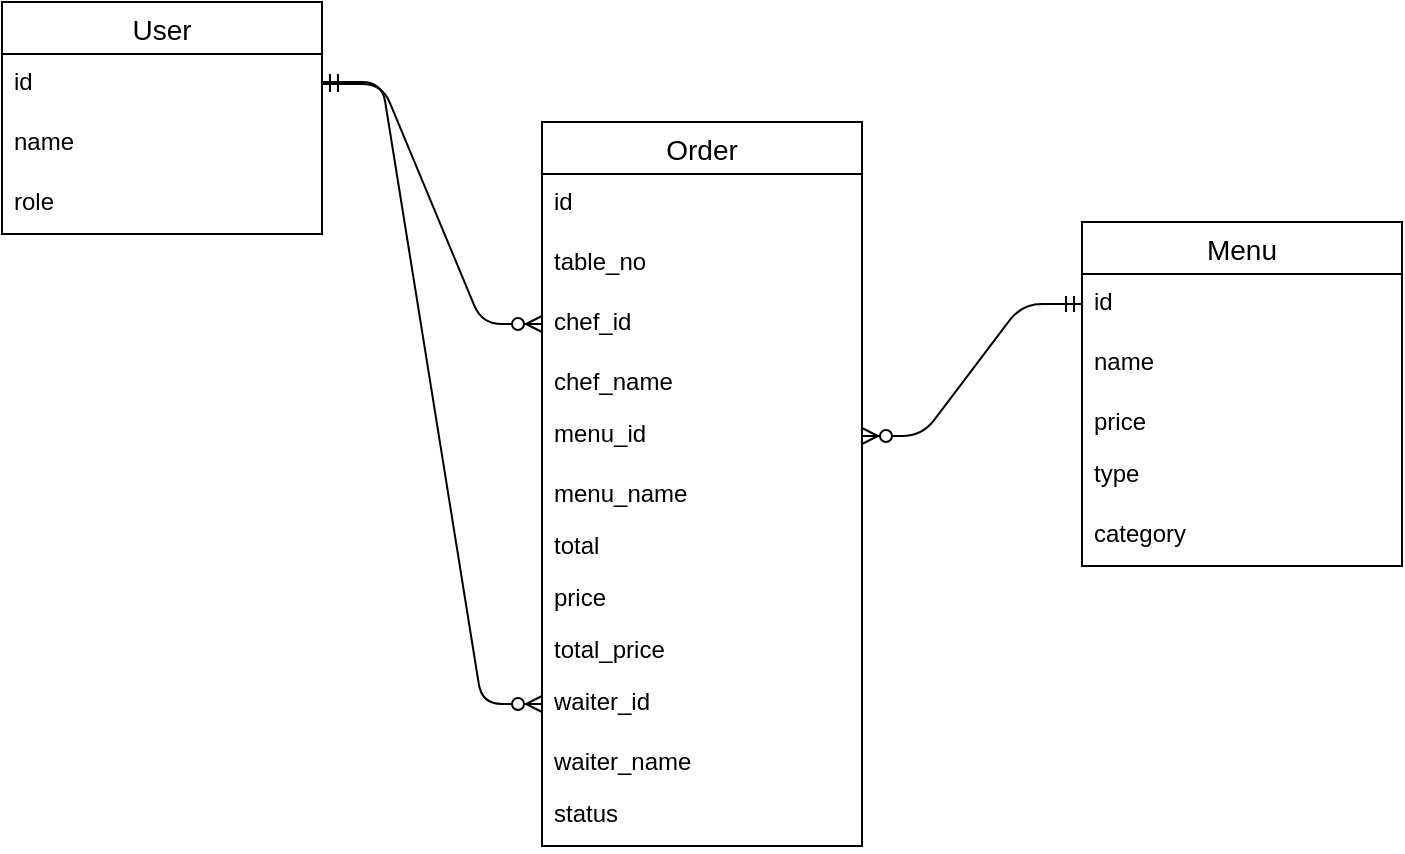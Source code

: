 <mxfile version="14.9.2" type="github" pages="3">
  <diagram id="TpzlO9uX-_jSFxg_mChm" name="ERD">
    <mxGraphModel dx="1038" dy="521" grid="1" gridSize="10" guides="1" tooltips="1" connect="1" arrows="1" fold="1" page="1" pageScale="1" pageWidth="827" pageHeight="1169" math="0" shadow="0">
      <root>
        <mxCell id="0" />
        <mxCell id="1" parent="0" />
        <mxCell id="zTbkuXteLoFAeEGaIJoD-1" value="User" style="swimlane;fontStyle=0;childLayout=stackLayout;horizontal=1;startSize=26;horizontalStack=0;resizeParent=1;resizeParentMax=0;resizeLast=0;collapsible=1;marginBottom=0;align=center;fontSize=14;" parent="1" vertex="1">
          <mxGeometry x="100" y="120" width="160" height="116" as="geometry" />
        </mxCell>
        <mxCell id="zTbkuXteLoFAeEGaIJoD-2" value="id" style="text;strokeColor=none;fillColor=none;spacingLeft=4;spacingRight=4;overflow=hidden;rotatable=0;points=[[0,0.5],[1,0.5]];portConstraint=eastwest;fontSize=12;" parent="zTbkuXteLoFAeEGaIJoD-1" vertex="1">
          <mxGeometry y="26" width="160" height="30" as="geometry" />
        </mxCell>
        <mxCell id="zTbkuXteLoFAeEGaIJoD-3" value="name" style="text;strokeColor=none;fillColor=none;spacingLeft=4;spacingRight=4;overflow=hidden;rotatable=0;points=[[0,0.5],[1,0.5]];portConstraint=eastwest;fontSize=12;" parent="zTbkuXteLoFAeEGaIJoD-1" vertex="1">
          <mxGeometry y="56" width="160" height="30" as="geometry" />
        </mxCell>
        <mxCell id="0XTJzVQdVALu3H4k3FcT-12" value="role" style="text;strokeColor=none;fillColor=none;spacingLeft=4;spacingRight=4;overflow=hidden;rotatable=0;points=[[0,0.5],[1,0.5]];portConstraint=eastwest;fontSize=12;" parent="zTbkuXteLoFAeEGaIJoD-1" vertex="1">
          <mxGeometry y="86" width="160" height="30" as="geometry" />
        </mxCell>
        <mxCell id="0XTJzVQdVALu3H4k3FcT-1" value="Order" style="swimlane;fontStyle=0;childLayout=stackLayout;horizontal=1;startSize=26;horizontalStack=0;resizeParent=1;resizeParentMax=0;resizeLast=0;collapsible=1;marginBottom=0;align=center;fontSize=14;" parent="1" vertex="1">
          <mxGeometry x="370" y="180" width="160" height="362" as="geometry" />
        </mxCell>
        <mxCell id="0XTJzVQdVALu3H4k3FcT-2" value="id" style="text;strokeColor=none;fillColor=none;spacingLeft=4;spacingRight=4;overflow=hidden;rotatable=0;points=[[0,0.5],[1,0.5]];portConstraint=eastwest;fontSize=12;" parent="0XTJzVQdVALu3H4k3FcT-1" vertex="1">
          <mxGeometry y="26" width="160" height="30" as="geometry" />
        </mxCell>
        <mxCell id="0XTJzVQdVALu3H4k3FcT-3" value="table_no" style="text;strokeColor=none;fillColor=none;spacingLeft=4;spacingRight=4;overflow=hidden;rotatable=0;points=[[0,0.5],[1,0.5]];portConstraint=eastwest;fontSize=12;" parent="0XTJzVQdVALu3H4k3FcT-1" vertex="1">
          <mxGeometry y="56" width="160" height="30" as="geometry" />
        </mxCell>
        <mxCell id="0XTJzVQdVALu3H4k3FcT-4" value="chef_id" style="text;strokeColor=none;fillColor=none;spacingLeft=4;spacingRight=4;overflow=hidden;rotatable=0;points=[[0,0.5],[1,0.5]];portConstraint=eastwest;fontSize=12;" parent="0XTJzVQdVALu3H4k3FcT-1" vertex="1">
          <mxGeometry y="86" width="160" height="30" as="geometry" />
        </mxCell>
        <mxCell id="8-E9kKefbuqnloyLFSfG-5" value="chef_name" style="text;strokeColor=none;fillColor=none;align=left;verticalAlign=top;spacingLeft=4;spacingRight=4;overflow=hidden;rotatable=0;points=[[0,0.5],[1,0.5]];portConstraint=eastwest;" vertex="1" parent="0XTJzVQdVALu3H4k3FcT-1">
          <mxGeometry y="116" width="160" height="26" as="geometry" />
        </mxCell>
        <mxCell id="0XTJzVQdVALu3H4k3FcT-16" value="menu_id" style="text;strokeColor=none;fillColor=none;spacingLeft=4;spacingRight=4;overflow=hidden;rotatable=0;points=[[0,0.5],[1,0.5]];portConstraint=eastwest;fontSize=12;" parent="0XTJzVQdVALu3H4k3FcT-1" vertex="1">
          <mxGeometry y="142" width="160" height="30" as="geometry" />
        </mxCell>
        <mxCell id="8-E9kKefbuqnloyLFSfG-1" value="menu_name" style="text;strokeColor=none;fillColor=none;align=left;verticalAlign=top;spacingLeft=4;spacingRight=4;overflow=hidden;rotatable=0;points=[[0,0.5],[1,0.5]];portConstraint=eastwest;" vertex="1" parent="0XTJzVQdVALu3H4k3FcT-1">
          <mxGeometry y="172" width="160" height="26" as="geometry" />
        </mxCell>
        <mxCell id="8-E9kKefbuqnloyLFSfG-3" value="total" style="text;strokeColor=none;fillColor=none;align=left;verticalAlign=top;spacingLeft=4;spacingRight=4;overflow=hidden;rotatable=0;points=[[0,0.5],[1,0.5]];portConstraint=eastwest;" vertex="1" parent="0XTJzVQdVALu3H4k3FcT-1">
          <mxGeometry y="198" width="160" height="26" as="geometry" />
        </mxCell>
        <mxCell id="8-E9kKefbuqnloyLFSfG-2" value="price" style="text;strokeColor=none;fillColor=none;align=left;verticalAlign=top;spacingLeft=4;spacingRight=4;overflow=hidden;rotatable=0;points=[[0,0.5],[1,0.5]];portConstraint=eastwest;" vertex="1" parent="0XTJzVQdVALu3H4k3FcT-1">
          <mxGeometry y="224" width="160" height="26" as="geometry" />
        </mxCell>
        <mxCell id="8-E9kKefbuqnloyLFSfG-4" value="total_price" style="text;strokeColor=none;fillColor=none;align=left;verticalAlign=top;spacingLeft=4;spacingRight=4;overflow=hidden;rotatable=0;points=[[0,0.5],[1,0.5]];portConstraint=eastwest;" vertex="1" parent="0XTJzVQdVALu3H4k3FcT-1">
          <mxGeometry y="250" width="160" height="26" as="geometry" />
        </mxCell>
        <mxCell id="0XTJzVQdVALu3H4k3FcT-17" value="waiter_id" style="text;strokeColor=none;fillColor=none;spacingLeft=4;spacingRight=4;overflow=hidden;rotatable=0;points=[[0,0.5],[1,0.5]];portConstraint=eastwest;fontSize=12;" parent="0XTJzVQdVALu3H4k3FcT-1" vertex="1">
          <mxGeometry y="276" width="160" height="30" as="geometry" />
        </mxCell>
        <mxCell id="8-E9kKefbuqnloyLFSfG-6" value="waiter_name" style="text;strokeColor=none;fillColor=none;align=left;verticalAlign=top;spacingLeft=4;spacingRight=4;overflow=hidden;rotatable=0;points=[[0,0.5],[1,0.5]];portConstraint=eastwest;" vertex="1" parent="0XTJzVQdVALu3H4k3FcT-1">
          <mxGeometry y="306" width="160" height="26" as="geometry" />
        </mxCell>
        <mxCell id="0XTJzVQdVALu3H4k3FcT-24" value="status" style="text;strokeColor=none;fillColor=none;spacingLeft=4;spacingRight=4;overflow=hidden;rotatable=0;points=[[0,0.5],[1,0.5]];portConstraint=eastwest;fontSize=12;" parent="0XTJzVQdVALu3H4k3FcT-1" vertex="1">
          <mxGeometry y="332" width="160" height="30" as="geometry" />
        </mxCell>
        <mxCell id="0XTJzVQdVALu3H4k3FcT-6" value="Menu" style="swimlane;fontStyle=0;childLayout=stackLayout;horizontal=1;startSize=26;horizontalStack=0;resizeParent=1;resizeParentMax=0;resizeLast=0;collapsible=1;marginBottom=0;align=center;fontSize=14;" parent="1" vertex="1">
          <mxGeometry x="640" y="230" width="160" height="172" as="geometry" />
        </mxCell>
        <mxCell id="0XTJzVQdVALu3H4k3FcT-7" value="id" style="text;strokeColor=none;fillColor=none;spacingLeft=4;spacingRight=4;overflow=hidden;rotatable=0;points=[[0,0.5],[1,0.5]];portConstraint=eastwest;fontSize=12;" parent="0XTJzVQdVALu3H4k3FcT-6" vertex="1">
          <mxGeometry y="26" width="160" height="30" as="geometry" />
        </mxCell>
        <mxCell id="0XTJzVQdVALu3H4k3FcT-8" value="name" style="text;strokeColor=none;fillColor=none;spacingLeft=4;spacingRight=4;overflow=hidden;rotatable=0;points=[[0,0.5],[1,0.5]];portConstraint=eastwest;fontSize=12;" parent="0XTJzVQdVALu3H4k3FcT-6" vertex="1">
          <mxGeometry y="56" width="160" height="30" as="geometry" />
        </mxCell>
        <mxCell id="hrf2P5JScx3775JFsGKy-1" value="price" style="text;strokeColor=none;fillColor=none;align=left;verticalAlign=top;spacingLeft=4;spacingRight=4;overflow=hidden;rotatable=0;points=[[0,0.5],[1,0.5]];portConstraint=eastwest;" parent="0XTJzVQdVALu3H4k3FcT-6" vertex="1">
          <mxGeometry y="86" width="160" height="26" as="geometry" />
        </mxCell>
        <mxCell id="0XTJzVQdVALu3H4k3FcT-9" value="type" style="text;strokeColor=none;fillColor=none;spacingLeft=4;spacingRight=4;overflow=hidden;rotatable=0;points=[[0,0.5],[1,0.5]];portConstraint=eastwest;fontSize=12;" parent="0XTJzVQdVALu3H4k3FcT-6" vertex="1">
          <mxGeometry y="112" width="160" height="30" as="geometry" />
        </mxCell>
        <mxCell id="0XTJzVQdVALu3H4k3FcT-10" value="category" style="text;strokeColor=none;fillColor=none;spacingLeft=4;spacingRight=4;overflow=hidden;rotatable=0;points=[[0,0.5],[1,0.5]];portConstraint=eastwest;fontSize=12;" parent="0XTJzVQdVALu3H4k3FcT-6" vertex="1">
          <mxGeometry y="142" width="160" height="30" as="geometry" />
        </mxCell>
        <mxCell id="0XTJzVQdVALu3H4k3FcT-21" value="" style="edgeStyle=entityRelationEdgeStyle;fontSize=12;html=1;endArrow=ERzeroToMany;startArrow=ERmandOne;entryX=0;entryY=0.5;entryDx=0;entryDy=0;" parent="1" source="zTbkuXteLoFAeEGaIJoD-2" target="0XTJzVQdVALu3H4k3FcT-4" edge="1">
          <mxGeometry width="100" height="100" relative="1" as="geometry">
            <mxPoint x="270" y="270" as="sourcePoint" />
            <mxPoint x="370" y="170" as="targetPoint" />
          </mxGeometry>
        </mxCell>
        <mxCell id="0XTJzVQdVALu3H4k3FcT-22" value="" style="edgeStyle=entityRelationEdgeStyle;fontSize=12;html=1;endArrow=ERzeroToMany;startArrow=ERmandOne;entryX=0;entryY=0.5;entryDx=0;entryDy=0;" parent="1" target="0XTJzVQdVALu3H4k3FcT-17" edge="1">
          <mxGeometry width="100" height="100" relative="1" as="geometry">
            <mxPoint x="260" y="160" as="sourcePoint" />
            <mxPoint x="380" y="291" as="targetPoint" />
          </mxGeometry>
        </mxCell>
        <mxCell id="0XTJzVQdVALu3H4k3FcT-23" value="" style="edgeStyle=entityRelationEdgeStyle;fontSize=12;html=1;endArrow=ERzeroToMany;startArrow=ERmandOne;entryX=1;entryY=0.5;entryDx=0;entryDy=0;exitX=0;exitY=0.5;exitDx=0;exitDy=0;" parent="1" source="0XTJzVQdVALu3H4k3FcT-7" target="0XTJzVQdVALu3H4k3FcT-16" edge="1">
          <mxGeometry width="100" height="100" relative="1" as="geometry">
            <mxPoint x="520" y="366" as="sourcePoint" />
            <mxPoint x="620" y="290" as="targetPoint" />
          </mxGeometry>
        </mxCell>
      </root>
    </mxGraphModel>
  </diagram>
  <diagram name="ERD New" id="vkC5xPXB4qokfhhUcDKv">
    <mxGraphModel dx="1038" dy="579" grid="1" gridSize="10" guides="1" tooltips="1" connect="1" arrows="1" fold="1" page="1" pageScale="1" pageWidth="827" pageHeight="1169" math="0" shadow="0">
      <root>
        <mxCell id="EJYRjer9uECquiIF8lyG-0" />
        <mxCell id="EJYRjer9uECquiIF8lyG-1" parent="EJYRjer9uECquiIF8lyG-0" />
        <mxCell id="EJYRjer9uECquiIF8lyG-2" value="User" style="swimlane;fontStyle=0;childLayout=stackLayout;horizontal=1;startSize=26;horizontalStack=0;resizeParent=1;resizeParentMax=0;resizeLast=0;collapsible=1;marginBottom=0;align=center;fontSize=14;" vertex="1" parent="EJYRjer9uECquiIF8lyG-1">
          <mxGeometry x="100" y="120" width="160" height="116" as="geometry" />
        </mxCell>
        <mxCell id="EJYRjer9uECquiIF8lyG-3" value="id" style="text;strokeColor=none;fillColor=none;spacingLeft=4;spacingRight=4;overflow=hidden;rotatable=0;points=[[0,0.5],[1,0.5]];portConstraint=eastwest;fontSize=12;" vertex="1" parent="EJYRjer9uECquiIF8lyG-2">
          <mxGeometry y="26" width="160" height="30" as="geometry" />
        </mxCell>
        <mxCell id="EJYRjer9uECquiIF8lyG-4" value="name" style="text;strokeColor=none;fillColor=none;spacingLeft=4;spacingRight=4;overflow=hidden;rotatable=0;points=[[0,0.5],[1,0.5]];portConstraint=eastwest;fontSize=12;" vertex="1" parent="EJYRjer9uECquiIF8lyG-2">
          <mxGeometry y="56" width="160" height="30" as="geometry" />
        </mxCell>
        <mxCell id="EJYRjer9uECquiIF8lyG-19" value="role" style="text;strokeColor=none;fillColor=none;spacingLeft=4;spacingRight=4;overflow=hidden;rotatable=0;points=[[0,0.5],[1,0.5]];portConstraint=eastwest;fontSize=12;" vertex="1" parent="EJYRjer9uECquiIF8lyG-2">
          <mxGeometry y="86" width="160" height="30" as="geometry" />
        </mxCell>
        <mxCell id="EJYRjer9uECquiIF8lyG-5" value="Order" style="swimlane;fontStyle=0;childLayout=stackLayout;horizontal=1;startSize=26;horizontalStack=0;resizeParent=1;resizeParentMax=0;resizeLast=0;collapsible=1;marginBottom=0;align=center;fontSize=14;" vertex="1" parent="EJYRjer9uECquiIF8lyG-1">
          <mxGeometry x="370" y="180" width="160" height="206" as="geometry" />
        </mxCell>
        <mxCell id="EJYRjer9uECquiIF8lyG-6" value="id" style="text;strokeColor=none;fillColor=none;spacingLeft=4;spacingRight=4;overflow=hidden;rotatable=0;points=[[0,0.5],[1,0.5]];portConstraint=eastwest;fontSize=12;" vertex="1" parent="EJYRjer9uECquiIF8lyG-5">
          <mxGeometry y="26" width="160" height="30" as="geometry" />
        </mxCell>
        <mxCell id="EJYRjer9uECquiIF8lyG-7" value="table_no" style="text;strokeColor=none;fillColor=none;spacingLeft=4;spacingRight=4;overflow=hidden;rotatable=0;points=[[0,0.5],[1,0.5]];portConstraint=eastwest;fontSize=12;" vertex="1" parent="EJYRjer9uECquiIF8lyG-5">
          <mxGeometry y="56" width="160" height="30" as="geometry" />
        </mxCell>
        <mxCell id="EJYRjer9uECquiIF8lyG-8" value="cheff_id" style="text;strokeColor=none;fillColor=none;spacingLeft=4;spacingRight=4;overflow=hidden;rotatable=0;points=[[0,0.5],[1,0.5]];portConstraint=eastwest;fontSize=12;" vertex="1" parent="EJYRjer9uECquiIF8lyG-5">
          <mxGeometry y="86" width="160" height="30" as="geometry" />
        </mxCell>
        <mxCell id="EJYRjer9uECquiIF8lyG-9" value="menu_id" style="text;strokeColor=none;fillColor=none;spacingLeft=4;spacingRight=4;overflow=hidden;rotatable=0;points=[[0,0.5],[1,0.5]];portConstraint=eastwest;fontSize=12;" vertex="1" parent="EJYRjer9uECquiIF8lyG-5">
          <mxGeometry y="116" width="160" height="30" as="geometry" />
        </mxCell>
        <mxCell id="EJYRjer9uECquiIF8lyG-10" value="waiter_id" style="text;strokeColor=none;fillColor=none;spacingLeft=4;spacingRight=4;overflow=hidden;rotatable=0;points=[[0,0.5],[1,0.5]];portConstraint=eastwest;fontSize=12;" vertex="1" parent="EJYRjer9uECquiIF8lyG-5">
          <mxGeometry y="146" width="160" height="30" as="geometry" />
        </mxCell>
        <mxCell id="EJYRjer9uECquiIF8lyG-11" value="status" style="text;strokeColor=none;fillColor=none;spacingLeft=4;spacingRight=4;overflow=hidden;rotatable=0;points=[[0,0.5],[1,0.5]];portConstraint=eastwest;fontSize=12;" vertex="1" parent="EJYRjer9uECquiIF8lyG-5">
          <mxGeometry y="176" width="160" height="30" as="geometry" />
        </mxCell>
        <mxCell id="EJYRjer9uECquiIF8lyG-12" value="Menu" style="swimlane;fontStyle=0;childLayout=stackLayout;horizontal=1;startSize=26;horizontalStack=0;resizeParent=1;resizeParentMax=0;resizeLast=0;collapsible=1;marginBottom=0;align=center;fontSize=14;" vertex="1" parent="EJYRjer9uECquiIF8lyG-1">
          <mxGeometry x="640" y="230" width="160" height="172" as="geometry" />
        </mxCell>
        <mxCell id="EJYRjer9uECquiIF8lyG-13" value="id" style="text;strokeColor=none;fillColor=none;spacingLeft=4;spacingRight=4;overflow=hidden;rotatable=0;points=[[0,0.5],[1,0.5]];portConstraint=eastwest;fontSize=12;" vertex="1" parent="EJYRjer9uECquiIF8lyG-12">
          <mxGeometry y="26" width="160" height="30" as="geometry" />
        </mxCell>
        <mxCell id="EJYRjer9uECquiIF8lyG-14" value="name" style="text;strokeColor=none;fillColor=none;spacingLeft=4;spacingRight=4;overflow=hidden;rotatable=0;points=[[0,0.5],[1,0.5]];portConstraint=eastwest;fontSize=12;" vertex="1" parent="EJYRjer9uECquiIF8lyG-12">
          <mxGeometry y="56" width="160" height="30" as="geometry" />
        </mxCell>
        <mxCell id="EJYRjer9uECquiIF8lyG-15" value="price" style="text;strokeColor=none;fillColor=none;align=left;verticalAlign=top;spacingLeft=4;spacingRight=4;overflow=hidden;rotatable=0;points=[[0,0.5],[1,0.5]];portConstraint=eastwest;" vertex="1" parent="EJYRjer9uECquiIF8lyG-12">
          <mxGeometry y="86" width="160" height="26" as="geometry" />
        </mxCell>
        <mxCell id="EJYRjer9uECquiIF8lyG-16" value="type" style="text;strokeColor=none;fillColor=none;spacingLeft=4;spacingRight=4;overflow=hidden;rotatable=0;points=[[0,0.5],[1,0.5]];portConstraint=eastwest;fontSize=12;" vertex="1" parent="EJYRjer9uECquiIF8lyG-12">
          <mxGeometry y="112" width="160" height="30" as="geometry" />
        </mxCell>
        <mxCell id="EJYRjer9uECquiIF8lyG-17" value="category" style="text;strokeColor=none;fillColor=none;spacingLeft=4;spacingRight=4;overflow=hidden;rotatable=0;points=[[0,0.5],[1,0.5]];portConstraint=eastwest;fontSize=12;" vertex="1" parent="EJYRjer9uECquiIF8lyG-12">
          <mxGeometry y="142" width="160" height="30" as="geometry" />
        </mxCell>
        <mxCell id="EJYRjer9uECquiIF8lyG-21" value="" style="edgeStyle=entityRelationEdgeStyle;fontSize=12;html=1;endArrow=ERzeroToMany;startArrow=ERmandOne;entryX=0;entryY=0.5;entryDx=0;entryDy=0;" edge="1" parent="EJYRjer9uECquiIF8lyG-1" source="EJYRjer9uECquiIF8lyG-3" target="EJYRjer9uECquiIF8lyG-8">
          <mxGeometry width="100" height="100" relative="1" as="geometry">
            <mxPoint x="270" y="270" as="sourcePoint" />
            <mxPoint x="370" y="170" as="targetPoint" />
          </mxGeometry>
        </mxCell>
        <mxCell id="EJYRjer9uECquiIF8lyG-23" value="" style="edgeStyle=entityRelationEdgeStyle;fontSize=12;html=1;endArrow=ERzeroToMany;startArrow=ERmandOne;entryX=1;entryY=0.5;entryDx=0;entryDy=0;exitX=0;exitY=0.5;exitDx=0;exitDy=0;" edge="1" parent="EJYRjer9uECquiIF8lyG-1" source="EJYRjer9uECquiIF8lyG-13" target="EJYRjer9uECquiIF8lyG-9">
          <mxGeometry width="100" height="100" relative="1" as="geometry">
            <mxPoint x="520" y="366" as="sourcePoint" />
            <mxPoint x="620" y="290" as="targetPoint" />
          </mxGeometry>
        </mxCell>
      </root>
    </mxGraphModel>
  </diagram>
  <diagram id="zYb-bsE84CB9MKvqwKIp" name="Class Diagram">
    <mxGraphModel dx="1038" dy="521" grid="1" gridSize="10" guides="1" tooltips="1" connect="1" arrows="1" fold="1" page="1" pageScale="1" pageWidth="827" pageHeight="1169" math="0" shadow="0">
      <root>
        <mxCell id="HRRFf-iQaqE2Xjwso4pb-0" />
        <mxCell id="HRRFf-iQaqE2Xjwso4pb-1" parent="HRRFf-iQaqE2Xjwso4pb-0" />
        <mxCell id="HRRFf-iQaqE2Xjwso4pb-7" value="Order" style="swimlane;fontStyle=1;align=center;verticalAlign=top;childLayout=stackLayout;horizontal=1;startSize=26;horizontalStack=0;resizeParent=1;resizeParentMax=0;resizeLast=0;collapsible=1;marginBottom=0;" parent="HRRFf-iQaqE2Xjwso4pb-1" vertex="1">
          <mxGeometry x="350" y="200" width="160" height="424" as="geometry" />
        </mxCell>
        <mxCell id="HRRFf-iQaqE2Xjwso4pb-8" value="- id: int" style="text;strokeColor=none;fillColor=none;align=left;verticalAlign=top;spacingLeft=4;spacingRight=4;overflow=hidden;rotatable=0;points=[[0,0.5],[1,0.5]];portConstraint=eastwest;" parent="HRRFf-iQaqE2Xjwso4pb-7" vertex="1">
          <mxGeometry y="26" width="160" height="26" as="geometry" />
        </mxCell>
        <mxCell id="HRRFf-iQaqE2Xjwso4pb-9" value="- table_no: varchar(10)" style="text;strokeColor=none;fillColor=none;align=left;verticalAlign=top;spacingLeft=4;spacingRight=4;overflow=hidden;rotatable=0;points=[[0,0.5],[1,0.5]];portConstraint=eastwest;" parent="HRRFf-iQaqE2Xjwso4pb-7" vertex="1">
          <mxGeometry y="52" width="160" height="26" as="geometry" />
        </mxCell>
        <mxCell id="mgfCIXDDexsU75hQidlB-0" value="- chef_id: int" style="text;strokeColor=none;fillColor=none;align=left;verticalAlign=top;spacingLeft=4;spacingRight=4;overflow=hidden;rotatable=0;points=[[0,0.5],[1,0.5]];portConstraint=eastwest;" parent="HRRFf-iQaqE2Xjwso4pb-7" vertex="1">
          <mxGeometry y="78" width="160" height="26" as="geometry" />
        </mxCell>
        <mxCell id="mWLlikAQ9yrcOKCUoQgi-1" value="- chef_name: varchar(100)" style="text;strokeColor=none;fillColor=none;align=left;verticalAlign=top;spacingLeft=4;spacingRight=4;overflow=hidden;rotatable=0;points=[[0,0.5],[1,0.5]];portConstraint=eastwest;" vertex="1" parent="HRRFf-iQaqE2Xjwso4pb-7">
          <mxGeometry y="104" width="160" height="26" as="geometry" />
        </mxCell>
        <mxCell id="mgfCIXDDexsU75hQidlB-1" value="- waiter_id: int" style="text;strokeColor=none;fillColor=none;align=left;verticalAlign=top;spacingLeft=4;spacingRight=4;overflow=hidden;rotatable=0;points=[[0,0.5],[1,0.5]];portConstraint=eastwest;" parent="HRRFf-iQaqE2Xjwso4pb-7" vertex="1">
          <mxGeometry y="130" width="160" height="26" as="geometry" />
        </mxCell>
        <mxCell id="mWLlikAQ9yrcOKCUoQgi-6" value="- waiter_name: varchar(100)" style="text;strokeColor=none;fillColor=none;align=left;verticalAlign=top;spacingLeft=4;spacingRight=4;overflow=hidden;rotatable=0;points=[[0,0.5],[1,0.5]];portConstraint=eastwest;" vertex="1" parent="HRRFf-iQaqE2Xjwso4pb-7">
          <mxGeometry y="156" width="160" height="26" as="geometry" />
        </mxCell>
        <mxCell id="mgfCIXDDexsU75hQidlB-2" value="- menu_id: int" style="text;strokeColor=none;fillColor=none;align=left;verticalAlign=top;spacingLeft=4;spacingRight=4;overflow=hidden;rotatable=0;points=[[0,0.5],[1,0.5]];portConstraint=eastwest;" parent="HRRFf-iQaqE2Xjwso4pb-7" vertex="1">
          <mxGeometry y="182" width="160" height="26" as="geometry" />
        </mxCell>
        <mxCell id="mWLlikAQ9yrcOKCUoQgi-2" value="- menu_name: varchar(250)" style="text;strokeColor=none;fillColor=none;align=left;verticalAlign=top;spacingLeft=4;spacingRight=4;overflow=hidden;rotatable=0;points=[[0,0.5],[1,0.5]];portConstraint=eastwest;" vertex="1" parent="HRRFf-iQaqE2Xjwso4pb-7">
          <mxGeometry y="208" width="160" height="26" as="geometry" />
        </mxCell>
        <mxCell id="mWLlikAQ9yrcOKCUoQgi-3" value="- price: int" style="text;strokeColor=none;fillColor=none;align=left;verticalAlign=top;spacingLeft=4;spacingRight=4;overflow=hidden;rotatable=0;points=[[0,0.5],[1,0.5]];portConstraint=eastwest;" vertex="1" parent="HRRFf-iQaqE2Xjwso4pb-7">
          <mxGeometry y="234" width="160" height="26" as="geometry" />
        </mxCell>
        <mxCell id="mWLlikAQ9yrcOKCUoQgi-4" value="- total: int" style="text;strokeColor=none;fillColor=none;align=left;verticalAlign=top;spacingLeft=4;spacingRight=4;overflow=hidden;rotatable=0;points=[[0,0.5],[1,0.5]];portConstraint=eastwest;" vertex="1" parent="HRRFf-iQaqE2Xjwso4pb-7">
          <mxGeometry y="260" width="160" height="26" as="geometry" />
        </mxCell>
        <mxCell id="mWLlikAQ9yrcOKCUoQgi-5" value="- totalPrice: int" style="text;strokeColor=none;fillColor=none;align=left;verticalAlign=top;spacingLeft=4;spacingRight=4;overflow=hidden;rotatable=0;points=[[0,0.5],[1,0.5]];portConstraint=eastwest;" vertex="1" parent="HRRFf-iQaqE2Xjwso4pb-7">
          <mxGeometry y="286" width="160" height="26" as="geometry" />
        </mxCell>
        <mxCell id="HRRFf-iQaqE2Xjwso4pb-11" value="- status: varchar(5)" style="text;strokeColor=none;fillColor=none;align=left;verticalAlign=top;spacingLeft=4;spacingRight=4;overflow=hidden;rotatable=0;points=[[0,0.5],[1,0.5]];portConstraint=eastwest;" parent="HRRFf-iQaqE2Xjwso4pb-7" vertex="1">
          <mxGeometry y="312" width="160" height="26" as="geometry" />
        </mxCell>
        <mxCell id="HRRFf-iQaqE2Xjwso4pb-10" value="" style="line;strokeWidth=1;fillColor=none;align=left;verticalAlign=middle;spacingTop=-1;spacingLeft=3;spacingRight=3;rotatable=0;labelPosition=right;points=[];portConstraint=eastwest;" parent="HRRFf-iQaqE2Xjwso4pb-7" vertex="1">
          <mxGeometry y="338" width="160" height="8" as="geometry" />
        </mxCell>
        <mxCell id="O2iXj49pAVpXX92S3JUC-1" value="+ viewOrder()" style="text;strokeColor=none;fillColor=none;align=left;verticalAlign=top;spacingLeft=4;spacingRight=4;overflow=hidden;rotatable=0;points=[[0,0.5],[1,0.5]];portConstraint=eastwest;" parent="HRRFf-iQaqE2Xjwso4pb-7" vertex="1">
          <mxGeometry y="346" width="160" height="26" as="geometry" />
        </mxCell>
        <mxCell id="O2iXj49pAVpXX92S3JUC-0" value="+ createOrder()" style="text;strokeColor=none;fillColor=none;align=left;verticalAlign=top;spacingLeft=4;spacingRight=4;overflow=hidden;rotatable=0;points=[[0,0.5],[1,0.5]];portConstraint=eastwest;" parent="HRRFf-iQaqE2Xjwso4pb-7" vertex="1">
          <mxGeometry y="372" width="160" height="26" as="geometry" />
        </mxCell>
        <mxCell id="HRRFf-iQaqE2Xjwso4pb-19" value="+ processOrder()" style="text;strokeColor=none;fillColor=none;align=left;verticalAlign=top;spacingLeft=4;spacingRight=4;overflow=hidden;rotatable=0;points=[[0,0.5],[1,0.5]];portConstraint=eastwest;" parent="HRRFf-iQaqE2Xjwso4pb-7" vertex="1">
          <mxGeometry y="398" width="160" height="26" as="geometry" />
        </mxCell>
        <mxCell id="HRRFf-iQaqE2Xjwso4pb-12" value="Menu" style="swimlane;fontStyle=1;align=center;verticalAlign=top;childLayout=stackLayout;horizontal=1;startSize=26;horizontalStack=0;resizeParent=1;resizeParentMax=0;resizeLast=0;collapsible=1;marginBottom=0;" parent="HRRFf-iQaqE2Xjwso4pb-1" vertex="1">
          <mxGeometry x="650" y="280" width="160" height="216" as="geometry" />
        </mxCell>
        <mxCell id="HRRFf-iQaqE2Xjwso4pb-13" value="- id: int" style="text;strokeColor=none;fillColor=none;align=left;verticalAlign=top;spacingLeft=4;spacingRight=4;overflow=hidden;rotatable=0;points=[[0,0.5],[1,0.5]];portConstraint=eastwest;" parent="HRRFf-iQaqE2Xjwso4pb-12" vertex="1">
          <mxGeometry y="26" width="160" height="26" as="geometry" />
        </mxCell>
        <mxCell id="HRRFf-iQaqE2Xjwso4pb-14" value="- name: varchar(100)" style="text;strokeColor=none;fillColor=none;align=left;verticalAlign=top;spacingLeft=4;spacingRight=4;overflow=hidden;rotatable=0;points=[[0,0.5],[1,0.5]];portConstraint=eastwest;" parent="HRRFf-iQaqE2Xjwso4pb-12" vertex="1">
          <mxGeometry y="52" width="160" height="26" as="geometry" />
        </mxCell>
        <mxCell id="oURKAWG4ZIIDqlEx1P40-0" value="- price: int" style="text;strokeColor=none;fillColor=none;align=left;verticalAlign=top;spacingLeft=4;spacingRight=4;overflow=hidden;rotatable=0;points=[[0,0.5],[1,0.5]];portConstraint=eastwest;" parent="HRRFf-iQaqE2Xjwso4pb-12" vertex="1">
          <mxGeometry y="78" width="160" height="26" as="geometry" />
        </mxCell>
        <mxCell id="HRRFf-iQaqE2Xjwso4pb-15" value="- type: varchar(20)&#xa;" style="text;strokeColor=none;fillColor=none;align=left;verticalAlign=top;spacingLeft=4;spacingRight=4;overflow=hidden;rotatable=0;points=[[0,0.5],[1,0.5]];portConstraint=eastwest;" parent="HRRFf-iQaqE2Xjwso4pb-12" vertex="1">
          <mxGeometry y="104" width="160" height="26" as="geometry" />
        </mxCell>
        <mxCell id="HRRFf-iQaqE2Xjwso4pb-17" value="- category: varchar(20)" style="text;strokeColor=none;fillColor=none;align=left;verticalAlign=top;spacingLeft=4;spacingRight=4;overflow=hidden;rotatable=0;points=[[0,0.5],[1,0.5]];portConstraint=eastwest;" parent="HRRFf-iQaqE2Xjwso4pb-12" vertex="1">
          <mxGeometry y="130" width="160" height="26" as="geometry" />
        </mxCell>
        <mxCell id="HRRFf-iQaqE2Xjwso4pb-16" value="" style="line;strokeWidth=1;fillColor=none;align=left;verticalAlign=middle;spacingTop=-1;spacingLeft=3;spacingRight=3;rotatable=0;labelPosition=right;points=[];portConstraint=eastwest;" parent="HRRFf-iQaqE2Xjwso4pb-12" vertex="1">
          <mxGeometry y="156" width="160" height="8" as="geometry" />
        </mxCell>
        <mxCell id="HRRFf-iQaqE2Xjwso4pb-18" value="+ showMenu()&#xa;" style="text;strokeColor=none;fillColor=none;align=left;verticalAlign=top;spacingLeft=4;spacingRight=4;overflow=hidden;rotatable=0;points=[[0,0.5],[1,0.5]];portConstraint=eastwest;" parent="HRRFf-iQaqE2Xjwso4pb-12" vertex="1">
          <mxGeometry y="164" width="160" height="26" as="geometry" />
        </mxCell>
        <mxCell id="O2iXj49pAVpXX92S3JUC-6" value="+ getMenuById()" style="text;strokeColor=none;fillColor=none;align=left;verticalAlign=top;spacingLeft=4;spacingRight=4;overflow=hidden;rotatable=0;points=[[0,0.5],[1,0.5]];portConstraint=eastwest;" parent="HRRFf-iQaqE2Xjwso4pb-12" vertex="1">
          <mxGeometry y="190" width="160" height="26" as="geometry" />
        </mxCell>
        <mxCell id="O2iXj49pAVpXX92S3JUC-8" value="" style="edgeStyle=entityRelationEdgeStyle;fontSize=12;html=1;endArrow=ERzeroToMany;startArrow=ERmandOne;exitX=1;exitY=0.5;exitDx=0;exitDy=0;entryX=0;entryY=0.5;entryDx=0;entryDy=0;" parent="HRRFf-iQaqE2Xjwso4pb-1" target="mgfCIXDDexsU75hQidlB-0" edge="1" source="T5FBr6-Sj01AoJT_ocx3-1">
          <mxGeometry width="100" height="100" relative="1" as="geometry">
            <mxPoint x="360" y="99" as="sourcePoint" />
            <mxPoint x="480" y="100" as="targetPoint" />
          </mxGeometry>
        </mxCell>
        <mxCell id="O2iXj49pAVpXX92S3JUC-9" value="" style="edgeStyle=entityRelationEdgeStyle;fontSize=12;html=1;endArrow=ERzeroToMany;startArrow=ERmandOne;exitX=1;exitY=0.5;exitDx=0;exitDy=0;entryX=0;entryY=0.5;entryDx=0;entryDy=0;" parent="HRRFf-iQaqE2Xjwso4pb-1" source="T5FBr6-Sj01AoJT_ocx3-1" target="mgfCIXDDexsU75hQidlB-1" edge="1">
          <mxGeometry width="100" height="100" relative="1" as="geometry">
            <mxPoint x="331.6" y="365.886" as="sourcePoint" />
            <mxPoint x="380" y="230" as="targetPoint" />
          </mxGeometry>
        </mxCell>
        <mxCell id="O2iXj49pAVpXX92S3JUC-10" value="" style="edgeStyle=entityRelationEdgeStyle;fontSize=12;html=1;endArrow=ERzeroToMany;startArrow=ERmandOne;entryX=1;entryY=0.5;entryDx=0;entryDy=0;exitX=-0.003;exitY=0.077;exitDx=0;exitDy=0;exitPerimeter=0;" parent="HRRFf-iQaqE2Xjwso4pb-1" source="HRRFf-iQaqE2Xjwso4pb-12" target="mgfCIXDDexsU75hQidlB-2" edge="1">
          <mxGeometry width="100" height="100" relative="1" as="geometry">
            <mxPoint x="600" y="230" as="sourcePoint" />
            <mxPoint x="388.08" y="210.206" as="targetPoint" />
          </mxGeometry>
        </mxCell>
        <mxCell id="T5FBr6-Sj01AoJT_ocx3-0" value="User" style="swimlane;fontStyle=1;align=center;verticalAlign=top;childLayout=stackLayout;horizontal=1;startSize=26;horizontalStack=0;resizeParent=1;resizeParentMax=0;resizeLast=0;collapsible=1;marginBottom=0;" parent="HRRFf-iQaqE2Xjwso4pb-1" vertex="1">
          <mxGeometry x="10" y="210" width="160" height="132" as="geometry" />
        </mxCell>
        <mxCell id="T5FBr6-Sj01AoJT_ocx3-1" value="- id: int" style="text;strokeColor=none;fillColor=none;align=left;verticalAlign=top;spacingLeft=4;spacingRight=4;overflow=hidden;rotatable=0;points=[[0,0.5],[1,0.5]];portConstraint=eastwest;" parent="T5FBr6-Sj01AoJT_ocx3-0" vertex="1">
          <mxGeometry y="26" width="160" height="26" as="geometry" />
        </mxCell>
        <mxCell id="T5FBr6-Sj01AoJT_ocx3-2" value="- name: varchar(100)" style="text;strokeColor=none;fillColor=none;align=left;verticalAlign=top;spacingLeft=4;spacingRight=4;overflow=hidden;rotatable=0;points=[[0,0.5],[1,0.5]];portConstraint=eastwest;" parent="T5FBr6-Sj01AoJT_ocx3-0" vertex="1">
          <mxGeometry y="52" width="160" height="26" as="geometry" />
        </mxCell>
        <mxCell id="T5FBr6-Sj01AoJT_ocx3-7" value="- role: varchar(20)" style="text;strokeColor=none;fillColor=none;align=left;verticalAlign=top;spacingLeft=4;spacingRight=4;overflow=hidden;rotatable=0;points=[[0,0.5],[1,0.5]];portConstraint=eastwest;" parent="T5FBr6-Sj01AoJT_ocx3-0" vertex="1">
          <mxGeometry y="78" width="160" height="26" as="geometry" />
        </mxCell>
        <mxCell id="T5FBr6-Sj01AoJT_ocx3-3" value="" style="line;strokeWidth=1;fillColor=none;align=left;verticalAlign=middle;spacingTop=-1;spacingLeft=3;spacingRight=3;rotatable=0;labelPosition=right;points=[];portConstraint=eastwest;" parent="T5FBr6-Sj01AoJT_ocx3-0" vertex="1">
          <mxGeometry y="104" width="160" height="2" as="geometry" />
        </mxCell>
        <mxCell id="T5FBr6-Sj01AoJT_ocx3-4" value="+ getUserByIdAndRole()" style="text;strokeColor=none;fillColor=none;align=left;verticalAlign=top;spacingLeft=4;spacingRight=4;overflow=hidden;rotatable=0;points=[[0,0.5],[1,0.5]];portConstraint=eastwest;" parent="T5FBr6-Sj01AoJT_ocx3-0" vertex="1">
          <mxGeometry y="106" width="160" height="26" as="geometry" />
        </mxCell>
      </root>
    </mxGraphModel>
  </diagram>
</mxfile>
